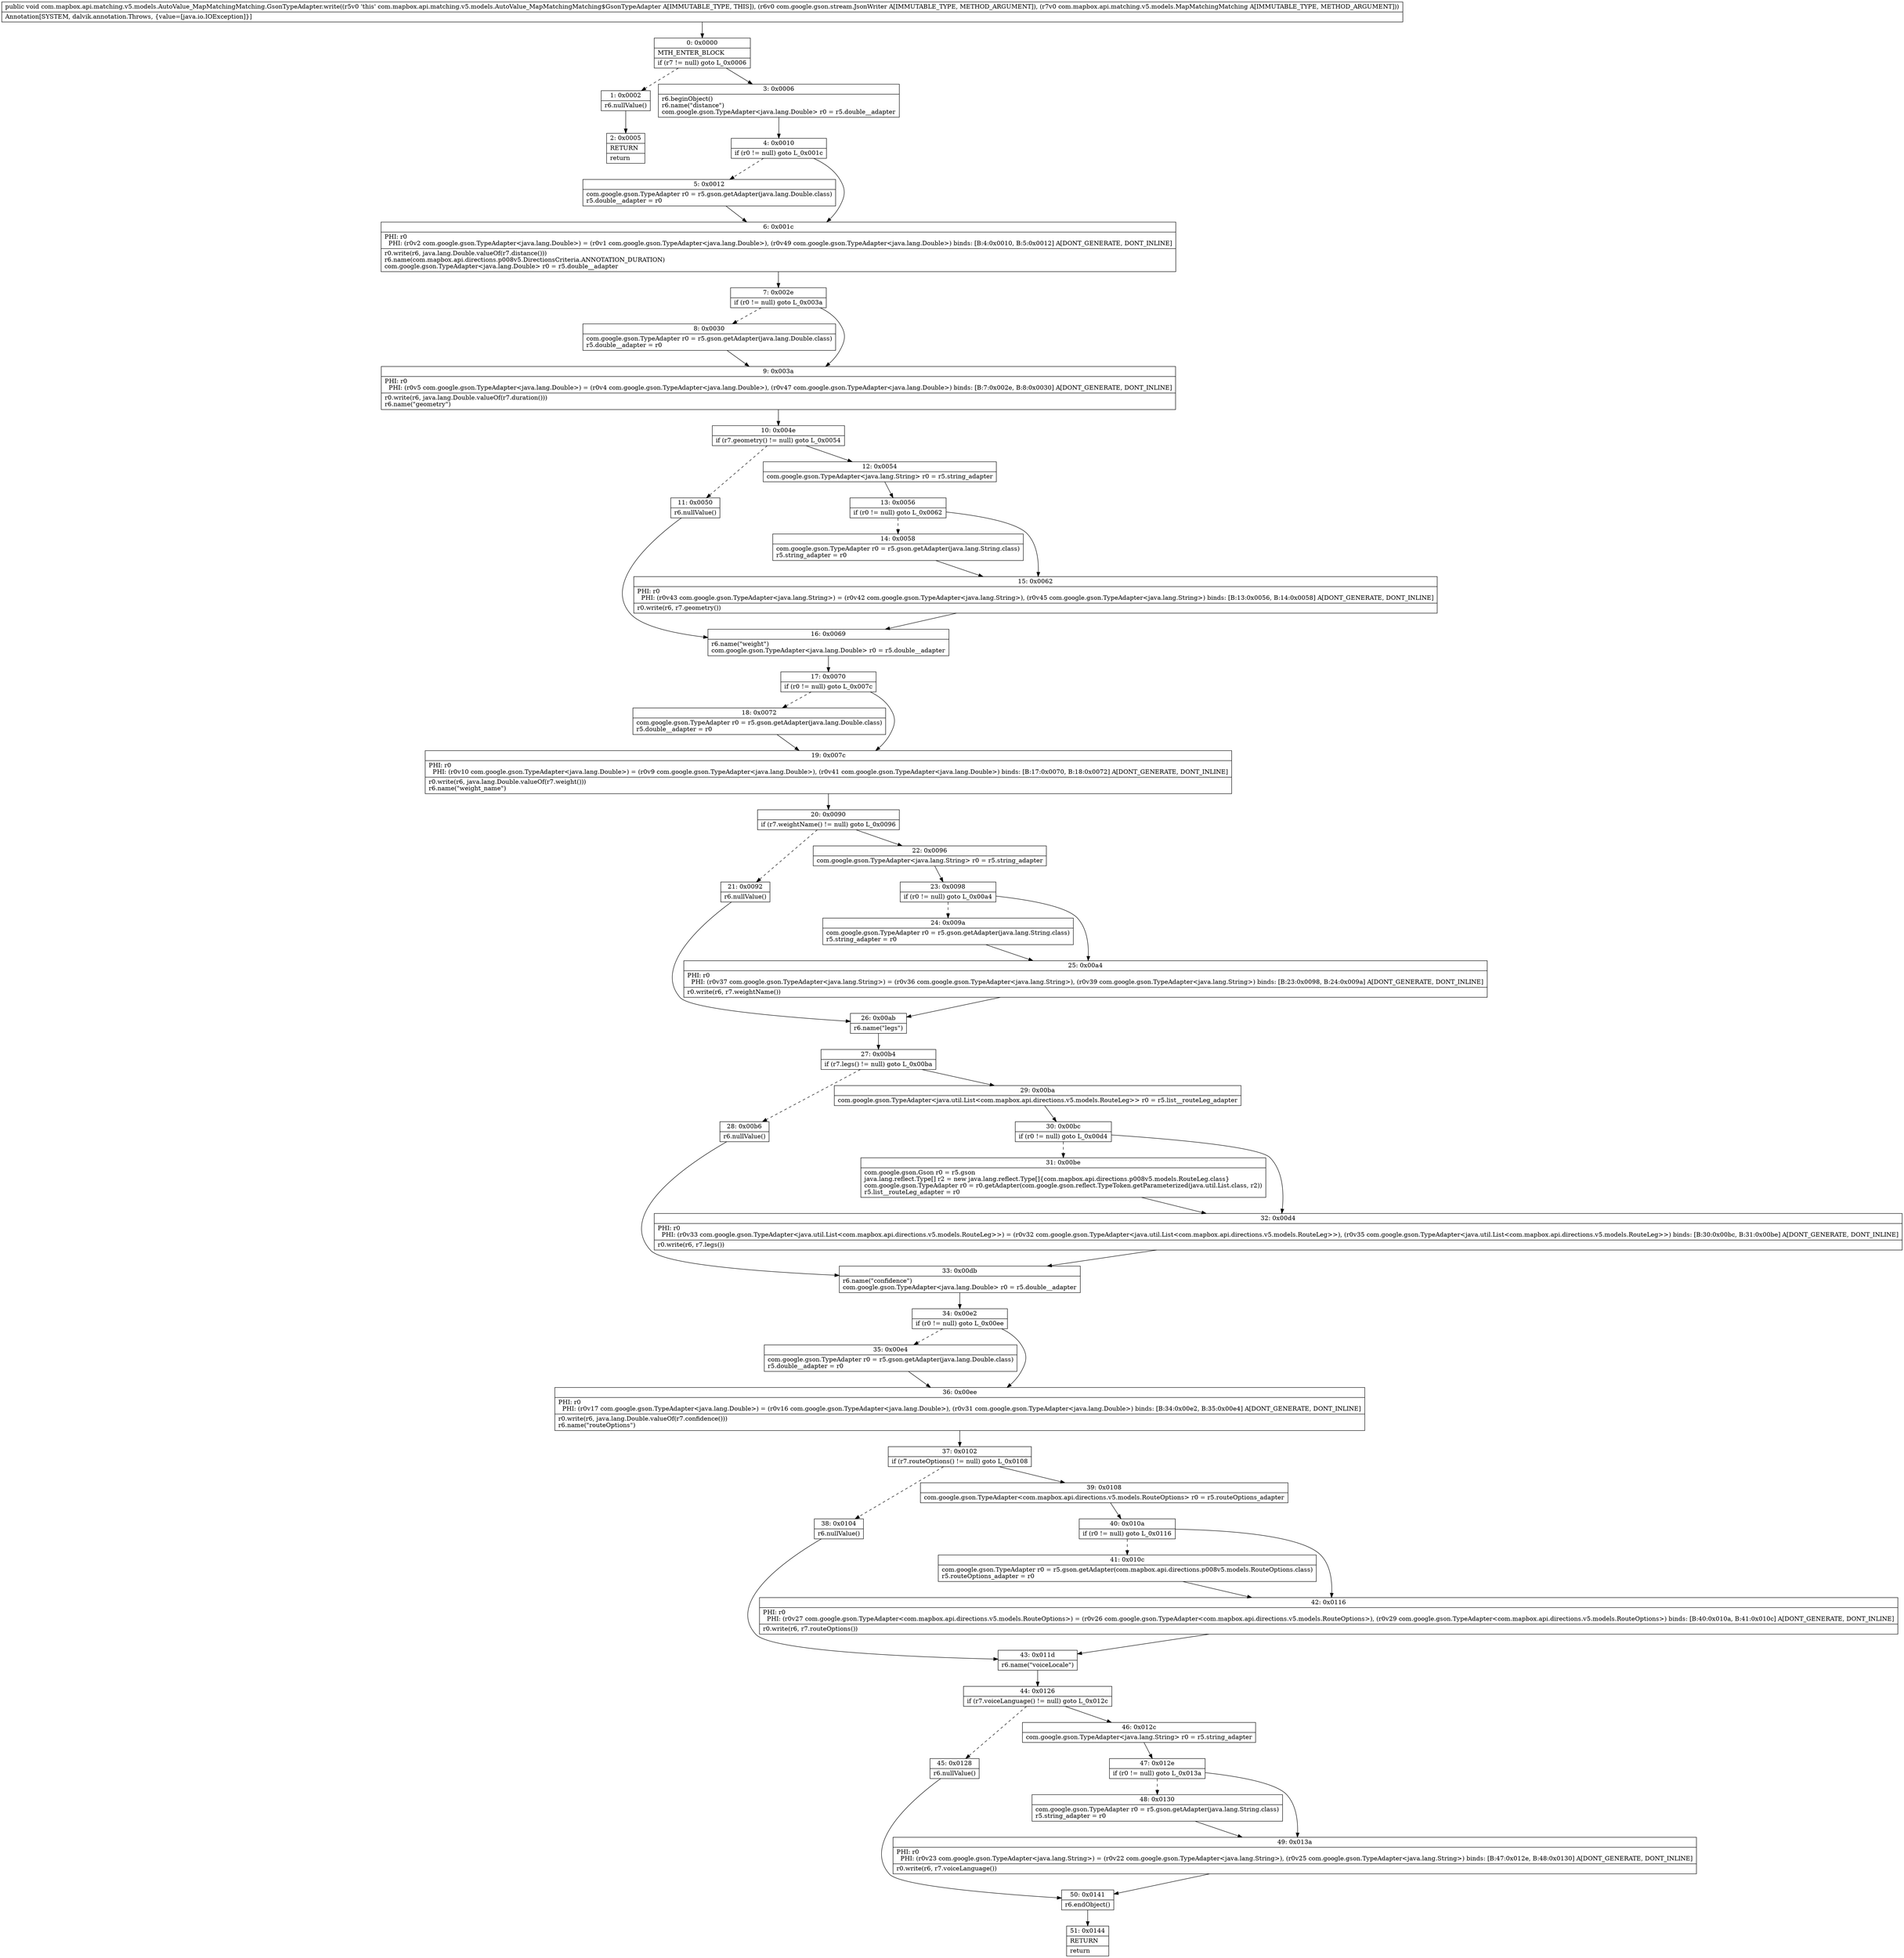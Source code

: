 digraph "CFG forcom.mapbox.api.matching.v5.models.AutoValue_MapMatchingMatching.GsonTypeAdapter.write(Lcom\/google\/gson\/stream\/JsonWriter;Lcom\/mapbox\/api\/matching\/v5\/models\/MapMatchingMatching;)V" {
Node_0 [shape=record,label="{0\:\ 0x0000|MTH_ENTER_BLOCK\l|if (r7 != null) goto L_0x0006\l}"];
Node_1 [shape=record,label="{1\:\ 0x0002|r6.nullValue()\l}"];
Node_2 [shape=record,label="{2\:\ 0x0005|RETURN\l|return\l}"];
Node_3 [shape=record,label="{3\:\ 0x0006|r6.beginObject()\lr6.name(\"distance\")\lcom.google.gson.TypeAdapter\<java.lang.Double\> r0 = r5.double__adapter\l}"];
Node_4 [shape=record,label="{4\:\ 0x0010|if (r0 != null) goto L_0x001c\l}"];
Node_5 [shape=record,label="{5\:\ 0x0012|com.google.gson.TypeAdapter r0 = r5.gson.getAdapter(java.lang.Double.class)\lr5.double__adapter = r0\l}"];
Node_6 [shape=record,label="{6\:\ 0x001c|PHI: r0 \l  PHI: (r0v2 com.google.gson.TypeAdapter\<java.lang.Double\>) = (r0v1 com.google.gson.TypeAdapter\<java.lang.Double\>), (r0v49 com.google.gson.TypeAdapter\<java.lang.Double\>) binds: [B:4:0x0010, B:5:0x0012] A[DONT_GENERATE, DONT_INLINE]\l|r0.write(r6, java.lang.Double.valueOf(r7.distance()))\lr6.name(com.mapbox.api.directions.p008v5.DirectionsCriteria.ANNOTATION_DURATION)\lcom.google.gson.TypeAdapter\<java.lang.Double\> r0 = r5.double__adapter\l}"];
Node_7 [shape=record,label="{7\:\ 0x002e|if (r0 != null) goto L_0x003a\l}"];
Node_8 [shape=record,label="{8\:\ 0x0030|com.google.gson.TypeAdapter r0 = r5.gson.getAdapter(java.lang.Double.class)\lr5.double__adapter = r0\l}"];
Node_9 [shape=record,label="{9\:\ 0x003a|PHI: r0 \l  PHI: (r0v5 com.google.gson.TypeAdapter\<java.lang.Double\>) = (r0v4 com.google.gson.TypeAdapter\<java.lang.Double\>), (r0v47 com.google.gson.TypeAdapter\<java.lang.Double\>) binds: [B:7:0x002e, B:8:0x0030] A[DONT_GENERATE, DONT_INLINE]\l|r0.write(r6, java.lang.Double.valueOf(r7.duration()))\lr6.name(\"geometry\")\l}"];
Node_10 [shape=record,label="{10\:\ 0x004e|if (r7.geometry() != null) goto L_0x0054\l}"];
Node_11 [shape=record,label="{11\:\ 0x0050|r6.nullValue()\l}"];
Node_12 [shape=record,label="{12\:\ 0x0054|com.google.gson.TypeAdapter\<java.lang.String\> r0 = r5.string_adapter\l}"];
Node_13 [shape=record,label="{13\:\ 0x0056|if (r0 != null) goto L_0x0062\l}"];
Node_14 [shape=record,label="{14\:\ 0x0058|com.google.gson.TypeAdapter r0 = r5.gson.getAdapter(java.lang.String.class)\lr5.string_adapter = r0\l}"];
Node_15 [shape=record,label="{15\:\ 0x0062|PHI: r0 \l  PHI: (r0v43 com.google.gson.TypeAdapter\<java.lang.String\>) = (r0v42 com.google.gson.TypeAdapter\<java.lang.String\>), (r0v45 com.google.gson.TypeAdapter\<java.lang.String\>) binds: [B:13:0x0056, B:14:0x0058] A[DONT_GENERATE, DONT_INLINE]\l|r0.write(r6, r7.geometry())\l}"];
Node_16 [shape=record,label="{16\:\ 0x0069|r6.name(\"weight\")\lcom.google.gson.TypeAdapter\<java.lang.Double\> r0 = r5.double__adapter\l}"];
Node_17 [shape=record,label="{17\:\ 0x0070|if (r0 != null) goto L_0x007c\l}"];
Node_18 [shape=record,label="{18\:\ 0x0072|com.google.gson.TypeAdapter r0 = r5.gson.getAdapter(java.lang.Double.class)\lr5.double__adapter = r0\l}"];
Node_19 [shape=record,label="{19\:\ 0x007c|PHI: r0 \l  PHI: (r0v10 com.google.gson.TypeAdapter\<java.lang.Double\>) = (r0v9 com.google.gson.TypeAdapter\<java.lang.Double\>), (r0v41 com.google.gson.TypeAdapter\<java.lang.Double\>) binds: [B:17:0x0070, B:18:0x0072] A[DONT_GENERATE, DONT_INLINE]\l|r0.write(r6, java.lang.Double.valueOf(r7.weight()))\lr6.name(\"weight_name\")\l}"];
Node_20 [shape=record,label="{20\:\ 0x0090|if (r7.weightName() != null) goto L_0x0096\l}"];
Node_21 [shape=record,label="{21\:\ 0x0092|r6.nullValue()\l}"];
Node_22 [shape=record,label="{22\:\ 0x0096|com.google.gson.TypeAdapter\<java.lang.String\> r0 = r5.string_adapter\l}"];
Node_23 [shape=record,label="{23\:\ 0x0098|if (r0 != null) goto L_0x00a4\l}"];
Node_24 [shape=record,label="{24\:\ 0x009a|com.google.gson.TypeAdapter r0 = r5.gson.getAdapter(java.lang.String.class)\lr5.string_adapter = r0\l}"];
Node_25 [shape=record,label="{25\:\ 0x00a4|PHI: r0 \l  PHI: (r0v37 com.google.gson.TypeAdapter\<java.lang.String\>) = (r0v36 com.google.gson.TypeAdapter\<java.lang.String\>), (r0v39 com.google.gson.TypeAdapter\<java.lang.String\>) binds: [B:23:0x0098, B:24:0x009a] A[DONT_GENERATE, DONT_INLINE]\l|r0.write(r6, r7.weightName())\l}"];
Node_26 [shape=record,label="{26\:\ 0x00ab|r6.name(\"legs\")\l}"];
Node_27 [shape=record,label="{27\:\ 0x00b4|if (r7.legs() != null) goto L_0x00ba\l}"];
Node_28 [shape=record,label="{28\:\ 0x00b6|r6.nullValue()\l}"];
Node_29 [shape=record,label="{29\:\ 0x00ba|com.google.gson.TypeAdapter\<java.util.List\<com.mapbox.api.directions.v5.models.RouteLeg\>\> r0 = r5.list__routeLeg_adapter\l}"];
Node_30 [shape=record,label="{30\:\ 0x00bc|if (r0 != null) goto L_0x00d4\l}"];
Node_31 [shape=record,label="{31\:\ 0x00be|com.google.gson.Gson r0 = r5.gson\ljava.lang.reflect.Type[] r2 = new java.lang.reflect.Type[]\{com.mapbox.api.directions.p008v5.models.RouteLeg.class\}\lcom.google.gson.TypeAdapter r0 = r0.getAdapter(com.google.gson.reflect.TypeToken.getParameterized(java.util.List.class, r2))\lr5.list__routeLeg_adapter = r0\l}"];
Node_32 [shape=record,label="{32\:\ 0x00d4|PHI: r0 \l  PHI: (r0v33 com.google.gson.TypeAdapter\<java.util.List\<com.mapbox.api.directions.v5.models.RouteLeg\>\>) = (r0v32 com.google.gson.TypeAdapter\<java.util.List\<com.mapbox.api.directions.v5.models.RouteLeg\>\>), (r0v35 com.google.gson.TypeAdapter\<java.util.List\<com.mapbox.api.directions.v5.models.RouteLeg\>\>) binds: [B:30:0x00bc, B:31:0x00be] A[DONT_GENERATE, DONT_INLINE]\l|r0.write(r6, r7.legs())\l}"];
Node_33 [shape=record,label="{33\:\ 0x00db|r6.name(\"confidence\")\lcom.google.gson.TypeAdapter\<java.lang.Double\> r0 = r5.double__adapter\l}"];
Node_34 [shape=record,label="{34\:\ 0x00e2|if (r0 != null) goto L_0x00ee\l}"];
Node_35 [shape=record,label="{35\:\ 0x00e4|com.google.gson.TypeAdapter r0 = r5.gson.getAdapter(java.lang.Double.class)\lr5.double__adapter = r0\l}"];
Node_36 [shape=record,label="{36\:\ 0x00ee|PHI: r0 \l  PHI: (r0v17 com.google.gson.TypeAdapter\<java.lang.Double\>) = (r0v16 com.google.gson.TypeAdapter\<java.lang.Double\>), (r0v31 com.google.gson.TypeAdapter\<java.lang.Double\>) binds: [B:34:0x00e2, B:35:0x00e4] A[DONT_GENERATE, DONT_INLINE]\l|r0.write(r6, java.lang.Double.valueOf(r7.confidence()))\lr6.name(\"routeOptions\")\l}"];
Node_37 [shape=record,label="{37\:\ 0x0102|if (r7.routeOptions() != null) goto L_0x0108\l}"];
Node_38 [shape=record,label="{38\:\ 0x0104|r6.nullValue()\l}"];
Node_39 [shape=record,label="{39\:\ 0x0108|com.google.gson.TypeAdapter\<com.mapbox.api.directions.v5.models.RouteOptions\> r0 = r5.routeOptions_adapter\l}"];
Node_40 [shape=record,label="{40\:\ 0x010a|if (r0 != null) goto L_0x0116\l}"];
Node_41 [shape=record,label="{41\:\ 0x010c|com.google.gson.TypeAdapter r0 = r5.gson.getAdapter(com.mapbox.api.directions.p008v5.models.RouteOptions.class)\lr5.routeOptions_adapter = r0\l}"];
Node_42 [shape=record,label="{42\:\ 0x0116|PHI: r0 \l  PHI: (r0v27 com.google.gson.TypeAdapter\<com.mapbox.api.directions.v5.models.RouteOptions\>) = (r0v26 com.google.gson.TypeAdapter\<com.mapbox.api.directions.v5.models.RouteOptions\>), (r0v29 com.google.gson.TypeAdapter\<com.mapbox.api.directions.v5.models.RouteOptions\>) binds: [B:40:0x010a, B:41:0x010c] A[DONT_GENERATE, DONT_INLINE]\l|r0.write(r6, r7.routeOptions())\l}"];
Node_43 [shape=record,label="{43\:\ 0x011d|r6.name(\"voiceLocale\")\l}"];
Node_44 [shape=record,label="{44\:\ 0x0126|if (r7.voiceLanguage() != null) goto L_0x012c\l}"];
Node_45 [shape=record,label="{45\:\ 0x0128|r6.nullValue()\l}"];
Node_46 [shape=record,label="{46\:\ 0x012c|com.google.gson.TypeAdapter\<java.lang.String\> r0 = r5.string_adapter\l}"];
Node_47 [shape=record,label="{47\:\ 0x012e|if (r0 != null) goto L_0x013a\l}"];
Node_48 [shape=record,label="{48\:\ 0x0130|com.google.gson.TypeAdapter r0 = r5.gson.getAdapter(java.lang.String.class)\lr5.string_adapter = r0\l}"];
Node_49 [shape=record,label="{49\:\ 0x013a|PHI: r0 \l  PHI: (r0v23 com.google.gson.TypeAdapter\<java.lang.String\>) = (r0v22 com.google.gson.TypeAdapter\<java.lang.String\>), (r0v25 com.google.gson.TypeAdapter\<java.lang.String\>) binds: [B:47:0x012e, B:48:0x0130] A[DONT_GENERATE, DONT_INLINE]\l|r0.write(r6, r7.voiceLanguage())\l}"];
Node_50 [shape=record,label="{50\:\ 0x0141|r6.endObject()\l}"];
Node_51 [shape=record,label="{51\:\ 0x0144|RETURN\l|return\l}"];
MethodNode[shape=record,label="{public void com.mapbox.api.matching.v5.models.AutoValue_MapMatchingMatching.GsonTypeAdapter.write((r5v0 'this' com.mapbox.api.matching.v5.models.AutoValue_MapMatchingMatching$GsonTypeAdapter A[IMMUTABLE_TYPE, THIS]), (r6v0 com.google.gson.stream.JsonWriter A[IMMUTABLE_TYPE, METHOD_ARGUMENT]), (r7v0 com.mapbox.api.matching.v5.models.MapMatchingMatching A[IMMUTABLE_TYPE, METHOD_ARGUMENT]))  | Annotation[SYSTEM, dalvik.annotation.Throws, \{value=[java.io.IOException]\}]\l}"];
MethodNode -> Node_0;
Node_0 -> Node_1[style=dashed];
Node_0 -> Node_3;
Node_1 -> Node_2;
Node_3 -> Node_4;
Node_4 -> Node_5[style=dashed];
Node_4 -> Node_6;
Node_5 -> Node_6;
Node_6 -> Node_7;
Node_7 -> Node_8[style=dashed];
Node_7 -> Node_9;
Node_8 -> Node_9;
Node_9 -> Node_10;
Node_10 -> Node_11[style=dashed];
Node_10 -> Node_12;
Node_11 -> Node_16;
Node_12 -> Node_13;
Node_13 -> Node_14[style=dashed];
Node_13 -> Node_15;
Node_14 -> Node_15;
Node_15 -> Node_16;
Node_16 -> Node_17;
Node_17 -> Node_18[style=dashed];
Node_17 -> Node_19;
Node_18 -> Node_19;
Node_19 -> Node_20;
Node_20 -> Node_21[style=dashed];
Node_20 -> Node_22;
Node_21 -> Node_26;
Node_22 -> Node_23;
Node_23 -> Node_24[style=dashed];
Node_23 -> Node_25;
Node_24 -> Node_25;
Node_25 -> Node_26;
Node_26 -> Node_27;
Node_27 -> Node_28[style=dashed];
Node_27 -> Node_29;
Node_28 -> Node_33;
Node_29 -> Node_30;
Node_30 -> Node_31[style=dashed];
Node_30 -> Node_32;
Node_31 -> Node_32;
Node_32 -> Node_33;
Node_33 -> Node_34;
Node_34 -> Node_35[style=dashed];
Node_34 -> Node_36;
Node_35 -> Node_36;
Node_36 -> Node_37;
Node_37 -> Node_38[style=dashed];
Node_37 -> Node_39;
Node_38 -> Node_43;
Node_39 -> Node_40;
Node_40 -> Node_41[style=dashed];
Node_40 -> Node_42;
Node_41 -> Node_42;
Node_42 -> Node_43;
Node_43 -> Node_44;
Node_44 -> Node_45[style=dashed];
Node_44 -> Node_46;
Node_45 -> Node_50;
Node_46 -> Node_47;
Node_47 -> Node_48[style=dashed];
Node_47 -> Node_49;
Node_48 -> Node_49;
Node_49 -> Node_50;
Node_50 -> Node_51;
}

